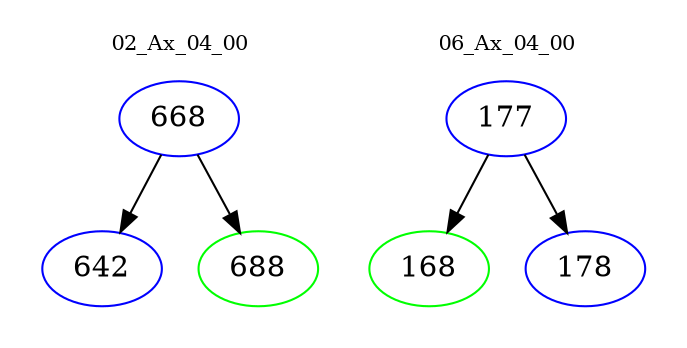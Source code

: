 digraph{
subgraph cluster_0 {
color = white
label = "02_Ax_04_00";
fontsize=10;
T0_668 [label="668", color="blue"]
T0_668 -> T0_642 [color="black"]
T0_642 [label="642", color="blue"]
T0_668 -> T0_688 [color="black"]
T0_688 [label="688", color="green"]
}
subgraph cluster_1 {
color = white
label = "06_Ax_04_00";
fontsize=10;
T1_177 [label="177", color="blue"]
T1_177 -> T1_168 [color="black"]
T1_168 [label="168", color="green"]
T1_177 -> T1_178 [color="black"]
T1_178 [label="178", color="blue"]
}
}
